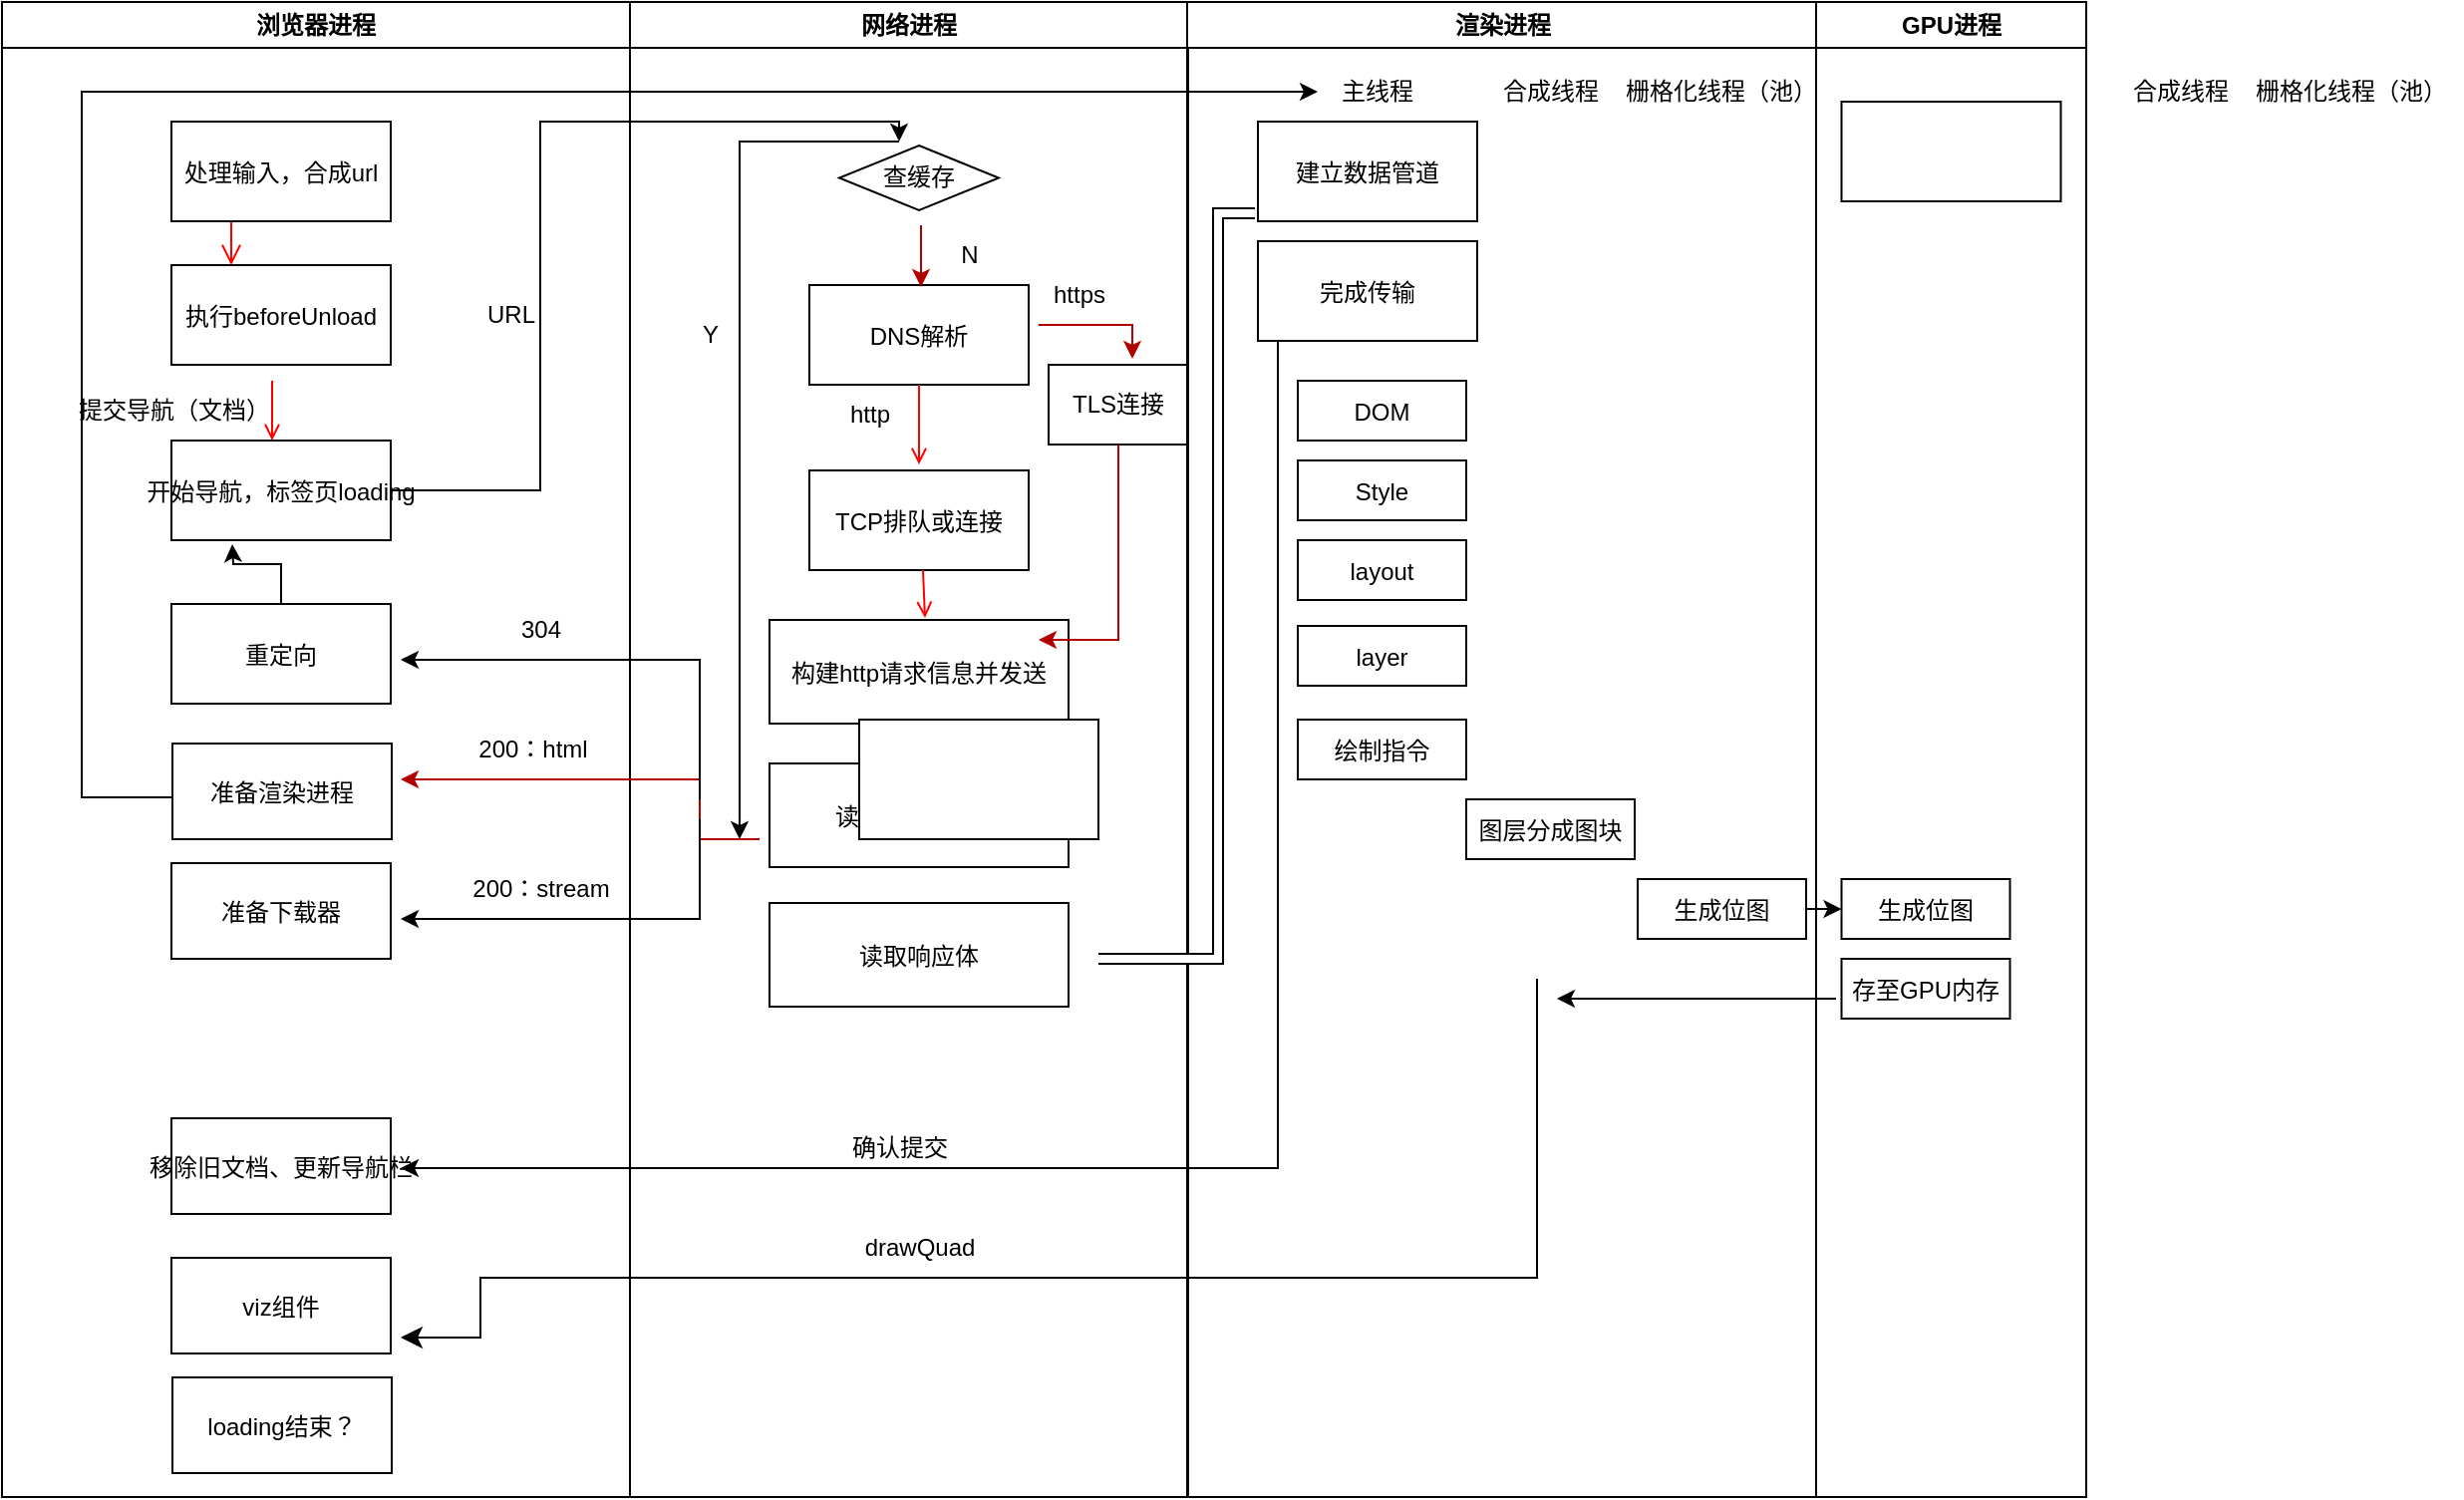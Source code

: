<mxfile version="21.3.8" type="github">
  <diagram name="Page-1" id="e7e014a7-5840-1c2e-5031-d8a46d1fe8dd">
    <mxGraphModel dx="1132" dy="504" grid="1" gridSize="10" guides="1" tooltips="1" connect="1" arrows="1" fold="1" page="1" pageScale="1" pageWidth="1169" pageHeight="826" background="none" math="0" shadow="0">
      <root>
        <mxCell id="0" />
        <mxCell id="1" parent="0" />
        <mxCell id="3" value="网络进程" style="swimlane;whiteSpace=wrap" parent="1" vertex="1">
          <mxGeometry x="445" y="70" width="280" height="750" as="geometry" />
        </mxCell>
        <mxCell id="16" value="DNS解析" style="" parent="3" vertex="1">
          <mxGeometry x="90" y="142" width="110" height="50" as="geometry" />
        </mxCell>
        <mxCell id="18" value="TCP排队或连接" style="" parent="3" vertex="1">
          <mxGeometry x="90" y="235" width="110" height="50" as="geometry" />
        </mxCell>
        <mxCell id="19" value="" style="endArrow=open;strokeColor=#FF0000;endFill=1;rounded=0" parent="3" edge="1">
          <mxGeometry relative="1" as="geometry">
            <mxPoint x="145" y="192" as="sourcePoint" />
            <mxPoint x="145" y="232" as="targetPoint" />
          </mxGeometry>
        </mxCell>
        <mxCell id="JjLOKpIpYw-dAJU6bSle-48" value="&lt;span style=&quot;&quot;&gt;查缓存&lt;/span&gt;" style="rhombus;whiteSpace=wrap;html=1;" parent="3" vertex="1">
          <mxGeometry x="105" y="72" width="80" height="32.5" as="geometry" />
        </mxCell>
        <mxCell id="JjLOKpIpYw-dAJU6bSle-51" value="Y" style="text;html=1;resizable=0;autosize=1;align=center;verticalAlign=middle;points=[];fillColor=none;strokeColor=none;rounded=0;" parent="3" vertex="1">
          <mxGeometry x="25" y="152" width="30" height="30" as="geometry" />
        </mxCell>
        <mxCell id="JjLOKpIpYw-dAJU6bSle-62" value="" style="endArrow=classic;html=1;rounded=0;entryX=0.509;entryY=0.02;entryDx=0;entryDy=0;entryPerimeter=0;fillColor=#e51400;strokeColor=#B20000;" parent="3" target="16" edge="1">
          <mxGeometry width="50" height="50" relative="1" as="geometry">
            <mxPoint x="146" y="112" as="sourcePoint" />
            <mxPoint x="55" y="252" as="targetPoint" />
          </mxGeometry>
        </mxCell>
        <mxCell id="JjLOKpIpYw-dAJU6bSle-64" value="N" style="text;html=1;resizable=0;autosize=1;align=center;verticalAlign=middle;points=[];fillColor=none;strokeColor=none;rounded=0;" parent="3" vertex="1">
          <mxGeometry x="155" y="112" width="30" height="30" as="geometry" />
        </mxCell>
        <mxCell id="JjLOKpIpYw-dAJU6bSle-65" value="TLS连接" style="rounded=0;whiteSpace=wrap;html=1;" parent="3" vertex="1">
          <mxGeometry x="210" y="182" width="70" height="40" as="geometry" />
        </mxCell>
        <mxCell id="JjLOKpIpYw-dAJU6bSle-66" value="" style="edgeStyle=segmentEdgeStyle;endArrow=classic;html=1;rounded=0;exitX=1.045;exitY=0.4;exitDx=0;exitDy=0;exitPerimeter=0;entryX=0.6;entryY=-0.075;entryDx=0;entryDy=0;entryPerimeter=0;fillColor=#e51400;strokeColor=#B20000;" parent="3" source="16" target="JjLOKpIpYw-dAJU6bSle-65" edge="1">
          <mxGeometry width="50" height="50" relative="1" as="geometry">
            <mxPoint x="5" y="312" as="sourcePoint" />
            <mxPoint x="55" y="262" as="targetPoint" />
          </mxGeometry>
        </mxCell>
        <mxCell id="JjLOKpIpYw-dAJU6bSle-68" value="https" style="text;html=1;resizable=0;autosize=1;align=center;verticalAlign=middle;points=[];fillColor=none;strokeColor=none;rounded=0;" parent="3" vertex="1">
          <mxGeometry x="200" y="132" width="50" height="30" as="geometry" />
        </mxCell>
        <mxCell id="JjLOKpIpYw-dAJU6bSle-67" value="http" style="text;html=1;resizable=0;autosize=1;align=center;verticalAlign=middle;points=[];fillColor=none;strokeColor=none;rounded=0;" parent="3" vertex="1">
          <mxGeometry x="100" y="192" width="40" height="30" as="geometry" />
        </mxCell>
        <mxCell id="JjLOKpIpYw-dAJU6bSle-70" value="构建http请求信息并发送" style="" parent="3" vertex="1">
          <mxGeometry x="70" y="310" width="150" height="52" as="geometry" />
        </mxCell>
        <mxCell id="JjLOKpIpYw-dAJU6bSle-75" value="" style="endArrow=open;strokeColor=#FF0000;endFill=1;rounded=0;entryX=0.52;entryY=-0.019;entryDx=0;entryDy=0;entryPerimeter=0;exitX=0.518;exitY=1;exitDx=0;exitDy=0;exitPerimeter=0;" parent="3" source="18" target="JjLOKpIpYw-dAJU6bSle-70" edge="1">
          <mxGeometry relative="1" as="geometry">
            <mxPoint x="146" y="292" as="sourcePoint" />
            <mxPoint x="155" y="242" as="targetPoint" />
          </mxGeometry>
        </mxCell>
        <mxCell id="JjLOKpIpYw-dAJU6bSle-76" value="读取解析响应头" style="" parent="3" vertex="1">
          <mxGeometry x="70" y="382" width="150" height="52" as="geometry" />
        </mxCell>
        <mxCell id="JjLOKpIpYw-dAJU6bSle-77" value="读取响应体" style="" parent="3" vertex="1">
          <mxGeometry x="70" y="452" width="150" height="52" as="geometry" />
        </mxCell>
        <mxCell id="2" value="浏览器进程" style="swimlane;whiteSpace=wrap" parent="3" vertex="1">
          <mxGeometry x="-315" width="315" height="750" as="geometry" />
        </mxCell>
        <mxCell id="6" value="" style="edgeStyle=elbowEdgeStyle;elbow=horizontal;verticalAlign=bottom;endArrow=open;endSize=8;strokeColor=#FF0000;endFill=1;rounded=0" parent="2" target="7" edge="1">
          <mxGeometry x="100" y="40" as="geometry">
            <mxPoint x="115" y="110" as="targetPoint" />
            <mxPoint x="115" y="70" as="sourcePoint" />
          </mxGeometry>
        </mxCell>
        <mxCell id="7" value="执行beforeUnload" style="" parent="2" vertex="1">
          <mxGeometry x="85" y="132" width="110" height="50" as="geometry" />
        </mxCell>
        <mxCell id="8" value="开始导航，标签页loading" style="" parent="2" vertex="1">
          <mxGeometry x="85" y="220" width="110" height="50" as="geometry" />
        </mxCell>
        <mxCell id="9" value="" style="endArrow=open;strokeColor=#FF0000;endFill=1;rounded=0;" parent="2" edge="1">
          <mxGeometry relative="1" as="geometry">
            <mxPoint x="135.5" y="190" as="sourcePoint" />
            <mxPoint x="135.5" y="220" as="targetPoint" />
          </mxGeometry>
        </mxCell>
        <mxCell id="JjLOKpIpYw-dAJU6bSle-81" value="" style="edgeStyle=orthogonalEdgeStyle;rounded=0;orthogonalLoop=1;jettySize=auto;html=1;" parent="2" source="10" edge="1">
          <mxGeometry relative="1" as="geometry">
            <mxPoint x="115.5" y="272" as="targetPoint" />
          </mxGeometry>
        </mxCell>
        <mxCell id="10" value="重定向" style="" parent="2" vertex="1">
          <mxGeometry x="85" y="302" width="110" height="50" as="geometry" />
        </mxCell>
        <mxCell id="JjLOKpIpYw-dAJU6bSle-41" value="处理输入，合成url" style="" parent="2" vertex="1">
          <mxGeometry x="85" y="60" width="110" height="50" as="geometry" />
        </mxCell>
        <mxCell id="JjLOKpIpYw-dAJU6bSle-63" value="URL" style="text;html=1;resizable=0;autosize=1;align=center;verticalAlign=middle;points=[];fillColor=none;strokeColor=none;rounded=0;" parent="2" vertex="1">
          <mxGeometry x="230" y="142" width="50" height="30" as="geometry" />
        </mxCell>
        <mxCell id="JjLOKpIpYw-dAJU6bSle-82" value="准备渲染进程" style="" parent="2" vertex="1">
          <mxGeometry x="85.5" y="372" width="110" height="48" as="geometry" />
        </mxCell>
        <mxCell id="JjLOKpIpYw-dAJU6bSle-88" value="提交导航（文档）" style="text;html=1;resizable=0;autosize=1;align=center;verticalAlign=middle;points=[];fillColor=none;strokeColor=none;rounded=0;flipV=0;" parent="2" vertex="1">
          <mxGeometry x="25.5" y="190" width="120" height="30" as="geometry" />
        </mxCell>
        <mxCell id="JjLOKpIpYw-dAJU6bSle-99" value="移除旧文档、更新导航栏" style="" parent="2" vertex="1">
          <mxGeometry x="85" y="560" width="110" height="48" as="geometry" />
        </mxCell>
        <mxCell id="JjLOKpIpYw-dAJU6bSle-84" value="200：html" style="text;html=1;resizable=0;autosize=1;align=center;verticalAlign=middle;points=[];fillColor=none;strokeColor=none;rounded=0;" parent="2" vertex="1">
          <mxGeometry x="225.5" y="360" width="80" height="30" as="geometry" />
        </mxCell>
        <mxCell id="JjLOKpIpYw-dAJU6bSle-100" value="准备下载器" style="" parent="2" vertex="1">
          <mxGeometry x="85" y="432" width="110" height="48" as="geometry" />
        </mxCell>
        <mxCell id="JjLOKpIpYw-dAJU6bSle-102" value="200：stream" style="text;html=1;resizable=0;autosize=1;align=center;verticalAlign=middle;points=[];fillColor=none;strokeColor=none;rounded=0;" parent="2" vertex="1">
          <mxGeometry x="225" y="430" width="90" height="30" as="geometry" />
        </mxCell>
        <mxCell id="JjLOKpIpYw-dAJU6bSle-80" value="304" style="text;html=1;resizable=0;autosize=1;align=center;verticalAlign=middle;points=[];fillColor=none;strokeColor=none;rounded=0;" parent="2" vertex="1">
          <mxGeometry x="250" y="300" width="40" height="30" as="geometry" />
        </mxCell>
        <mxCell id="g9JfCu6f-47q4hhX-uck-56" value="viz组件" style="" vertex="1" parent="2">
          <mxGeometry x="85" y="630" width="110" height="48" as="geometry" />
        </mxCell>
        <mxCell id="g9JfCu6f-47q4hhX-uck-60" value="loading结束？" style="" vertex="1" parent="2">
          <mxGeometry x="85.5" y="690" width="110" height="48" as="geometry" />
        </mxCell>
        <mxCell id="JjLOKpIpYw-dAJU6bSle-95" value="" style="edgeStyle=elbowEdgeStyle;elbow=horizontal;endArrow=classic;html=1;rounded=0;strokeWidth=1;jumpSize=2;startArrow=none;exitX=0.009;exitY=1;exitDx=0;exitDy=0;exitPerimeter=0;" parent="3" source="JjLOKpIpYw-dAJU6bSle-107" edge="1">
          <mxGeometry width="50" height="50" relative="1" as="geometry">
            <mxPoint x="366" y="235" as="sourcePoint" />
            <mxPoint x="-115" y="585" as="targetPoint" />
            <Array as="points">
              <mxPoint x="325" y="360" />
              <mxPoint x="365.5" y="445" />
            </Array>
          </mxGeometry>
        </mxCell>
        <mxCell id="JjLOKpIpYw-dAJU6bSle-98" value="确认提交" style="text;html=1;resizable=0;autosize=1;align=center;verticalAlign=middle;points=[];fillColor=none;strokeColor=none;rounded=0;flipV=0;" parent="3" vertex="1">
          <mxGeometry x="100" y="560" width="70" height="30" as="geometry" />
        </mxCell>
        <mxCell id="g9JfCu6f-47q4hhX-uck-57" value="drawQuad" style="text;html=1;resizable=0;autosize=1;align=center;verticalAlign=middle;points=[];fillColor=none;strokeColor=none;rounded=0;flipV=0;" vertex="1" parent="3">
          <mxGeometry x="105" y="610" width="80" height="30" as="geometry" />
        </mxCell>
        <mxCell id="4" value="渲染进程" style="swimlane;whiteSpace=wrap" parent="1" vertex="1">
          <mxGeometry x="724.5" y="70" width="315.5" height="750" as="geometry" />
        </mxCell>
        <mxCell id="33" value="建立数据管道" style="" parent="4" vertex="1">
          <mxGeometry x="35.5" y="60" width="110" height="50" as="geometry" />
        </mxCell>
        <mxCell id="JjLOKpIpYw-dAJU6bSle-107" value="完成传输" style="" parent="4" vertex="1">
          <mxGeometry x="35.5" y="120" width="110" height="50" as="geometry" />
        </mxCell>
        <mxCell id="g9JfCu6f-47q4hhX-uck-36" value="合成线程" style="text;strokeColor=none;align=center;fillColor=none;html=1;verticalAlign=middle;whiteSpace=wrap;rounded=0;" vertex="1" parent="4">
          <mxGeometry x="152.75" y="30" width="60" height="30" as="geometry" />
        </mxCell>
        <mxCell id="g9JfCu6f-47q4hhX-uck-37" value="栅格化线程（池）" style="text;strokeColor=none;align=center;fillColor=none;html=1;verticalAlign=middle;whiteSpace=wrap;rounded=0;" vertex="1" parent="4">
          <mxGeometry x="212.75" y="30" width="111" height="30" as="geometry" />
        </mxCell>
        <mxCell id="g9JfCu6f-47q4hhX-uck-44" value="DOM" style="" vertex="1" parent="4">
          <mxGeometry x="55.5" y="190" width="84.5" height="30" as="geometry" />
        </mxCell>
        <mxCell id="g9JfCu6f-47q4hhX-uck-47" value="Style" style="" vertex="1" parent="4">
          <mxGeometry x="55.5" y="230" width="84.5" height="30" as="geometry" />
        </mxCell>
        <mxCell id="g9JfCu6f-47q4hhX-uck-46" value="layout" style="" vertex="1" parent="4">
          <mxGeometry x="55.5" y="270" width="84.5" height="30" as="geometry" />
        </mxCell>
        <mxCell id="g9JfCu6f-47q4hhX-uck-45" value="layer" style="" vertex="1" parent="4">
          <mxGeometry x="55.5" y="313" width="84.5" height="30" as="geometry" />
        </mxCell>
        <mxCell id="g9JfCu6f-47q4hhX-uck-48" value="绘制指令" style="" vertex="1" parent="4">
          <mxGeometry x="55.5" y="360" width="84.5" height="30" as="geometry" />
        </mxCell>
        <mxCell id="g9JfCu6f-47q4hhX-uck-49" value="图层分成图块" style="" vertex="1" parent="4">
          <mxGeometry x="140" y="400" width="84.5" height="30" as="geometry" />
        </mxCell>
        <mxCell id="g9JfCu6f-47q4hhX-uck-50" value="生成位图" style="" vertex="1" parent="4">
          <mxGeometry x="226" y="440" width="84.5" height="30" as="geometry" />
        </mxCell>
        <mxCell id="JjLOKpIpYw-dAJU6bSle-69" value="" style="edgeStyle=segmentEdgeStyle;endArrow=classic;html=1;rounded=0;exitX=0.5;exitY=1;exitDx=0;exitDy=0;exitPerimeter=0;fillColor=#e51400;strokeColor=#B20000;" parent="1" source="JjLOKpIpYw-dAJU6bSle-65" edge="1">
          <mxGeometry width="50" height="50" relative="1" as="geometry">
            <mxPoint x="450" y="440" as="sourcePoint" />
            <mxPoint x="650" y="390" as="targetPoint" />
            <Array as="points">
              <mxPoint x="690" y="390" />
            </Array>
          </mxGeometry>
        </mxCell>
        <mxCell id="JjLOKpIpYw-dAJU6bSle-79" value="" style="edgeStyle=segmentEdgeStyle;endArrow=classic;html=1;rounded=0;fillColor=#e51400;strokeColor=#B20000;" parent="1" edge="1">
          <mxGeometry width="50" height="50" relative="1" as="geometry">
            <mxPoint x="510" y="490" as="sourcePoint" />
            <mxPoint x="330" y="460" as="targetPoint" />
            <Array as="points">
              <mxPoint x="480" y="490" />
              <mxPoint x="480" y="460" />
            </Array>
          </mxGeometry>
        </mxCell>
        <mxCell id="JjLOKpIpYw-dAJU6bSle-92" value="" style="shape=filledEdge;rounded=0;fixDash=1;endArrow=none;strokeWidth=6;fillColor=#ffffff;edgeStyle=orthogonalEdgeStyle;jumpSize=2;entryX=-0.014;entryY=0.92;entryDx=0;entryDy=0;entryPerimeter=0;" parent="1" target="33" edge="1">
          <mxGeometry width="60" height="40" relative="1" as="geometry">
            <mxPoint x="680" y="550" as="sourcePoint" />
            <mxPoint x="800" y="180" as="targetPoint" />
            <Array as="points">
              <mxPoint x="740" y="550" />
              <mxPoint x="740" y="176" />
            </Array>
          </mxGeometry>
        </mxCell>
        <mxCell id="JjLOKpIpYw-dAJU6bSle-97" value="" style="edgeStyle=elbowEdgeStyle;elbow=vertical;endArrow=classic;html=1;rounded=0;strokeWidth=1;jumpSize=2;" parent="1" edge="1">
          <mxGeometry width="50" height="50" relative="1" as="geometry">
            <mxPoint x="480" y="470" as="sourcePoint" />
            <mxPoint x="330" y="400" as="targetPoint" />
            <Array as="points">
              <mxPoint x="420" y="400" />
            </Array>
          </mxGeometry>
        </mxCell>
        <mxCell id="JjLOKpIpYw-dAJU6bSle-101" value="" style="edgeStyle=elbowEdgeStyle;elbow=vertical;endArrow=classic;html=1;rounded=0;strokeWidth=1;jumpSize=2;" parent="1" edge="1">
          <mxGeometry width="50" height="50" relative="1" as="geometry">
            <mxPoint x="480" y="480" as="sourcePoint" />
            <mxPoint x="330" y="530" as="targetPoint" />
            <Array as="points">
              <mxPoint x="400" y="530" />
            </Array>
          </mxGeometry>
        </mxCell>
        <mxCell id="JjLOKpIpYw-dAJU6bSle-104" value="" style="edgeStyle=segmentEdgeStyle;endArrow=classic;html=1;rounded=0;strokeWidth=1;jumpSize=2;" parent="1" edge="1">
          <mxGeometry width="50" height="50" relative="1" as="geometry">
            <mxPoint x="580" y="140" as="sourcePoint" />
            <mxPoint x="500" y="490" as="targetPoint" />
          </mxGeometry>
        </mxCell>
        <mxCell id="JjLOKpIpYw-dAJU6bSle-105" value="" style="edgeStyle=segmentEdgeStyle;endArrow=classic;html=1;rounded=0;strokeWidth=1;jumpSize=2;" parent="1" source="8" edge="1">
          <mxGeometry width="50" height="50" relative="1" as="geometry">
            <mxPoint x="590" y="450" as="sourcePoint" />
            <mxPoint x="580" y="140" as="targetPoint" />
            <Array as="points">
              <mxPoint x="400" y="315" />
              <mxPoint x="400" y="130" />
              <mxPoint x="580" y="130" />
            </Array>
          </mxGeometry>
        </mxCell>
        <mxCell id="g9JfCu6f-47q4hhX-uck-38" value="" style="edgeStyle=elbowEdgeStyle;elbow=horizontal;endArrow=classic;html=1;rounded=0;exitX=-0.005;exitY=0.563;exitDx=0;exitDy=0;exitPerimeter=0;" edge="1" parent="1" source="JjLOKpIpYw-dAJU6bSle-82" target="g9JfCu6f-47q4hhX-uck-35">
          <mxGeometry width="50" height="50" relative="1" as="geometry">
            <mxPoint x="215" y="469" as="sourcePoint" />
            <mxPoint x="830" y="120" as="targetPoint" />
            <Array as="points">
              <mxPoint x="170" y="290" />
              <mxPoint x="740" y="90" />
              <mxPoint x="200" y="290" />
            </Array>
          </mxGeometry>
        </mxCell>
        <mxCell id="g9JfCu6f-47q4hhX-uck-35" value="主线程" style="text;strokeColor=none;align=center;fillColor=none;html=1;verticalAlign=middle;whiteSpace=wrap;rounded=0;" vertex="1" parent="1">
          <mxGeometry x="790" y="100" width="60" height="30" as="geometry" />
        </mxCell>
        <mxCell id="g9JfCu6f-47q4hhX-uck-39" value="GPU进程" style="swimlane;whiteSpace=wrap" vertex="1" parent="1">
          <mxGeometry x="1040" y="70" width="135.5" height="750" as="geometry" />
        </mxCell>
        <mxCell id="g9JfCu6f-47q4hhX-uck-40" value="" style="" vertex="1" parent="g9JfCu6f-47q4hhX-uck-39">
          <mxGeometry x="12.75" y="50" width="110" height="50" as="geometry" />
        </mxCell>
        <mxCell id="g9JfCu6f-47q4hhX-uck-42" value="合成线程" style="text;strokeColor=none;align=center;fillColor=none;html=1;verticalAlign=middle;whiteSpace=wrap;rounded=0;" vertex="1" parent="g9JfCu6f-47q4hhX-uck-39">
          <mxGeometry x="152.75" y="30" width="60" height="30" as="geometry" />
        </mxCell>
        <mxCell id="g9JfCu6f-47q4hhX-uck-43" value="栅格化线程（池）" style="text;strokeColor=none;align=center;fillColor=none;html=1;verticalAlign=middle;whiteSpace=wrap;rounded=0;" vertex="1" parent="g9JfCu6f-47q4hhX-uck-39">
          <mxGeometry x="212.75" y="30" width="111" height="30" as="geometry" />
        </mxCell>
        <mxCell id="g9JfCu6f-47q4hhX-uck-51" value="生成位图" style="" vertex="1" parent="g9JfCu6f-47q4hhX-uck-39">
          <mxGeometry x="12.75" y="440" width="84.5" height="30" as="geometry" />
        </mxCell>
        <mxCell id="g9JfCu6f-47q4hhX-uck-53" value="存至GPU内存" style="" vertex="1" parent="g9JfCu6f-47q4hhX-uck-39">
          <mxGeometry x="12.75" y="480" width="84.5" height="30" as="geometry" />
        </mxCell>
        <mxCell id="g9JfCu6f-47q4hhX-uck-52" value="" style="endArrow=classic;html=1;rounded=0;exitX=1;exitY=0.5;exitDx=0;exitDy=0;entryX=0;entryY=0.5;entryDx=0;entryDy=0;" edge="1" parent="1" source="g9JfCu6f-47q4hhX-uck-50" target="g9JfCu6f-47q4hhX-uck-51">
          <mxGeometry width="50" height="50" relative="1" as="geometry">
            <mxPoint x="600" y="380" as="sourcePoint" />
            <mxPoint x="650" y="330" as="targetPoint" />
            <Array as="points" />
          </mxGeometry>
        </mxCell>
        <mxCell id="g9JfCu6f-47q4hhX-uck-54" value="" style="rounded=0;whiteSpace=wrap;html=1;" vertex="1" parent="1">
          <mxGeometry x="560" y="430" width="120" height="60" as="geometry" />
        </mxCell>
        <mxCell id="g9JfCu6f-47q4hhX-uck-55" value="" style="edgeStyle=segmentEdgeStyle;endArrow=classic;html=1;curved=0;rounded=0;endSize=8;startSize=8;" edge="1" parent="1">
          <mxGeometry width="50" height="50" relative="1" as="geometry">
            <mxPoint x="900" y="560" as="sourcePoint" />
            <mxPoint x="330" y="740" as="targetPoint" />
            <Array as="points">
              <mxPoint x="900" y="710" />
              <mxPoint x="370" y="710" />
              <mxPoint x="370" y="740" />
            </Array>
          </mxGeometry>
        </mxCell>
        <mxCell id="g9JfCu6f-47q4hhX-uck-59" value="" style="endArrow=classic;html=1;rounded=0;" edge="1" parent="1">
          <mxGeometry width="50" height="50" relative="1" as="geometry">
            <mxPoint x="1050" y="570" as="sourcePoint" />
            <mxPoint x="910" y="570" as="targetPoint" />
          </mxGeometry>
        </mxCell>
      </root>
    </mxGraphModel>
  </diagram>
</mxfile>
